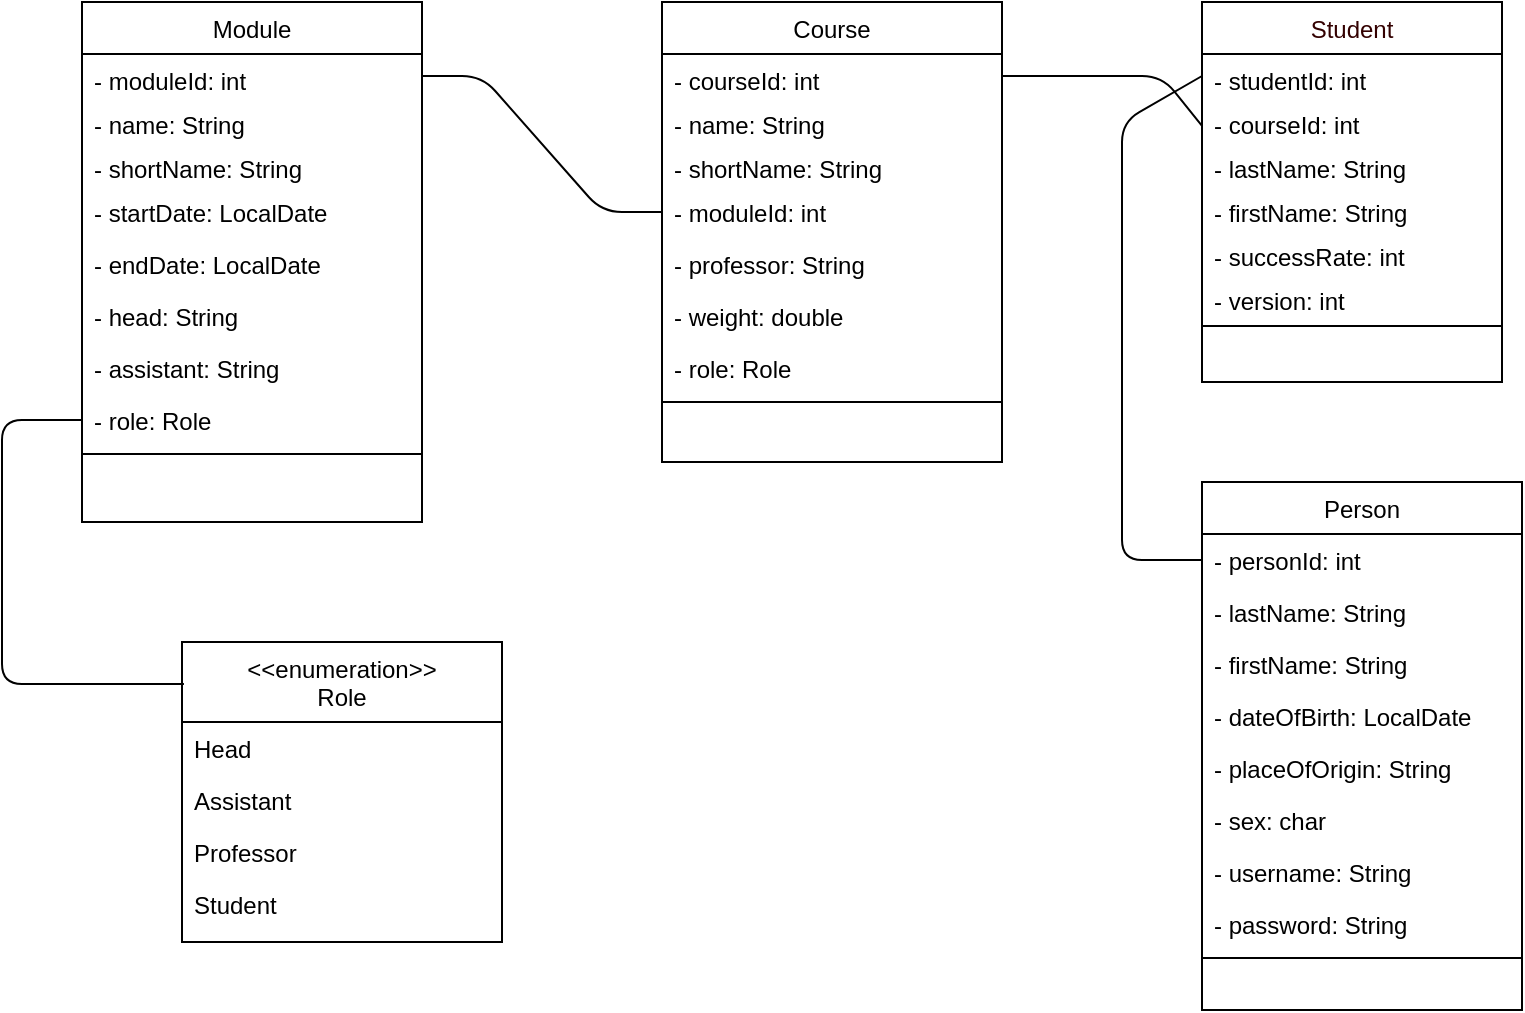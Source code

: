 <mxfile version="14.1.8" type="device" pages="3"><diagram id="C5RBs43oDa-KdzZeNtuy" name="Business"><mxGraphModel dx="1106" dy="1003" grid="1" gridSize="10" guides="1" tooltips="1" connect="1" arrows="1" fold="1" page="1" pageScale="1" pageWidth="827" pageHeight="1169" math="0" shadow="0"><root><mxCell id="WIyWlLk6GJQsqaUBKTNV-0"/><mxCell id="WIyWlLk6GJQsqaUBKTNV-1" parent="WIyWlLk6GJQsqaUBKTNV-0"/><mxCell id="zkfFHV4jXpPFQw0GAbJ--0" value="Person" style="swimlane;fontStyle=0;align=center;verticalAlign=top;childLayout=stackLayout;horizontal=1;startSize=26;horizontalStack=0;resizeParent=1;resizeLast=0;collapsible=1;marginBottom=0;rounded=0;shadow=0;strokeWidth=1;" parent="WIyWlLk6GJQsqaUBKTNV-1" vertex="1"><mxGeometry x="640" y="280" width="160" height="264" as="geometry"><mxRectangle x="230" y="140" width="160" height="26" as="alternateBounds"/></mxGeometry></mxCell><mxCell id="zkfFHV4jXpPFQw0GAbJ--1" value="- personId: int" style="text;align=left;verticalAlign=top;spacingLeft=4;spacingRight=4;overflow=hidden;rotatable=0;points=[[0,0.5],[1,0.5]];portConstraint=eastwest;" parent="zkfFHV4jXpPFQw0GAbJ--0" vertex="1"><mxGeometry y="26" width="160" height="26" as="geometry"/></mxCell><mxCell id="zkfFHV4jXpPFQw0GAbJ--2" value="- lastName: String" style="text;align=left;verticalAlign=top;spacingLeft=4;spacingRight=4;overflow=hidden;rotatable=0;points=[[0,0.5],[1,0.5]];portConstraint=eastwest;rounded=0;shadow=0;html=0;" parent="zkfFHV4jXpPFQw0GAbJ--0" vertex="1"><mxGeometry y="52" width="160" height="26" as="geometry"/></mxCell><mxCell id="zkfFHV4jXpPFQw0GAbJ--3" value="- firstName: String" style="text;align=left;verticalAlign=top;spacingLeft=4;spacingRight=4;overflow=hidden;rotatable=0;points=[[0,0.5],[1,0.5]];portConstraint=eastwest;rounded=0;shadow=0;html=0;" parent="zkfFHV4jXpPFQw0GAbJ--0" vertex="1"><mxGeometry y="78" width="160" height="26" as="geometry"/></mxCell><mxCell id="WCoqidQ9CoGvmcvcGOxo-29" value="- dateOfBirth: LocalDate" style="text;align=left;verticalAlign=top;spacingLeft=4;spacingRight=4;overflow=hidden;rotatable=0;points=[[0,0.5],[1,0.5]];portConstraint=eastwest;rounded=0;shadow=0;html=0;" parent="zkfFHV4jXpPFQw0GAbJ--0" vertex="1"><mxGeometry y="104" width="160" height="26" as="geometry"/></mxCell><mxCell id="WCoqidQ9CoGvmcvcGOxo-30" value="- placeOfOrigin: String" style="text;align=left;verticalAlign=top;spacingLeft=4;spacingRight=4;overflow=hidden;rotatable=0;points=[[0,0.5],[1,0.5]];portConstraint=eastwest;rounded=0;shadow=0;html=0;" parent="zkfFHV4jXpPFQw0GAbJ--0" vertex="1"><mxGeometry y="130" width="160" height="26" as="geometry"/></mxCell><mxCell id="WCoqidQ9CoGvmcvcGOxo-31" value="- sex: char" style="text;align=left;verticalAlign=top;spacingLeft=4;spacingRight=4;overflow=hidden;rotatable=0;points=[[0,0.5],[1,0.5]];portConstraint=eastwest;rounded=0;shadow=0;html=0;" parent="zkfFHV4jXpPFQw0GAbJ--0" vertex="1"><mxGeometry y="156" width="160" height="26" as="geometry"/></mxCell><mxCell id="WCoqidQ9CoGvmcvcGOxo-32" value="- username: String" style="text;align=left;verticalAlign=top;spacingLeft=4;spacingRight=4;overflow=hidden;rotatable=0;points=[[0,0.5],[1,0.5]];portConstraint=eastwest;rounded=0;shadow=0;html=0;" parent="zkfFHV4jXpPFQw0GAbJ--0" vertex="1"><mxGeometry y="182" width="160" height="26" as="geometry"/></mxCell><mxCell id="WCoqidQ9CoGvmcvcGOxo-33" value="- password: String" style="text;align=left;verticalAlign=top;spacingLeft=4;spacingRight=4;overflow=hidden;rotatable=0;points=[[0,0.5],[1,0.5]];portConstraint=eastwest;rounded=0;shadow=0;html=0;" parent="zkfFHV4jXpPFQw0GAbJ--0" vertex="1"><mxGeometry y="208" width="160" height="26" as="geometry"/></mxCell><mxCell id="zkfFHV4jXpPFQw0GAbJ--4" value="" style="line;html=1;strokeWidth=1;align=left;verticalAlign=middle;spacingTop=-1;spacingLeft=3;spacingRight=3;rotatable=0;labelPosition=right;points=[];portConstraint=eastwest;" parent="zkfFHV4jXpPFQw0GAbJ--0" vertex="1"><mxGeometry y="234" width="160" height="8" as="geometry"/></mxCell><mxCell id="WCoqidQ9CoGvmcvcGOxo-6" value="Module" style="swimlane;fontStyle=0;align=center;verticalAlign=top;childLayout=stackLayout;horizontal=1;startSize=26;horizontalStack=0;resizeParent=1;resizeLast=0;collapsible=1;marginBottom=0;rounded=0;shadow=0;strokeWidth=1;" parent="WIyWlLk6GJQsqaUBKTNV-1" vertex="1"><mxGeometry x="80" y="40" width="170" height="260" as="geometry"><mxRectangle x="230" y="140" width="160" height="26" as="alternateBounds"/></mxGeometry></mxCell><mxCell id="WCoqidQ9CoGvmcvcGOxo-14" value="- moduleId: int " style="text;align=left;verticalAlign=top;spacingLeft=4;spacingRight=4;overflow=hidden;rotatable=0;points=[[0,0.5],[1,0.5]];portConstraint=eastwest;" parent="WCoqidQ9CoGvmcvcGOxo-6" vertex="1"><mxGeometry y="26" width="170" height="22" as="geometry"/></mxCell><mxCell id="WCoqidQ9CoGvmcvcGOxo-7" value="- name: String" style="text;align=left;verticalAlign=top;spacingLeft=4;spacingRight=4;overflow=hidden;rotatable=0;points=[[0,0.5],[1,0.5]];portConstraint=eastwest;" parent="WCoqidQ9CoGvmcvcGOxo-6" vertex="1"><mxGeometry y="48" width="170" height="22" as="geometry"/></mxCell><mxCell id="WCoqidQ9CoGvmcvcGOxo-15" value="- shortName: String" style="text;align=left;verticalAlign=top;spacingLeft=4;spacingRight=4;overflow=hidden;rotatable=0;points=[[0,0.5],[1,0.5]];portConstraint=eastwest;" parent="WCoqidQ9CoGvmcvcGOxo-6" vertex="1"><mxGeometry y="70" width="170" height="22" as="geometry"/></mxCell><mxCell id="WCoqidQ9CoGvmcvcGOxo-8" value="- startDate: LocalDate" style="text;align=left;verticalAlign=top;spacingLeft=4;spacingRight=4;overflow=hidden;rotatable=0;points=[[0,0.5],[1,0.5]];portConstraint=eastwest;rounded=0;shadow=0;html=0;" parent="WCoqidQ9CoGvmcvcGOxo-6" vertex="1"><mxGeometry y="92" width="170" height="26" as="geometry"/></mxCell><mxCell id="WCoqidQ9CoGvmcvcGOxo-13" value="- endDate: LocalDate" style="text;align=left;verticalAlign=top;spacingLeft=4;spacingRight=4;overflow=hidden;rotatable=0;points=[[0,0.5],[1,0.5]];portConstraint=eastwest;rounded=0;shadow=0;html=0;" parent="WCoqidQ9CoGvmcvcGOxo-6" vertex="1"><mxGeometry y="118" width="170" height="26" as="geometry"/></mxCell><mxCell id="WCoqidQ9CoGvmcvcGOxo-9" value="- head: String" style="text;align=left;verticalAlign=top;spacingLeft=4;spacingRight=4;overflow=hidden;rotatable=0;points=[[0,0.5],[1,0.5]];portConstraint=eastwest;rounded=0;shadow=0;html=0;" parent="WCoqidQ9CoGvmcvcGOxo-6" vertex="1"><mxGeometry y="144" width="170" height="26" as="geometry"/></mxCell><mxCell id="VW2CzRUroIqLs7LFqCMz-0" value="- assistant: String" style="text;align=left;verticalAlign=top;spacingLeft=4;spacingRight=4;overflow=hidden;rotatable=0;points=[[0,0.5],[1,0.5]];portConstraint=eastwest;rounded=0;shadow=0;html=0;" parent="WCoqidQ9CoGvmcvcGOxo-6" vertex="1"><mxGeometry y="170" width="170" height="26" as="geometry"/></mxCell><mxCell id="WCoqidQ9CoGvmcvcGOxo-16" value="- role: Role" style="text;align=left;verticalAlign=top;spacingLeft=4;spacingRight=4;overflow=hidden;rotatable=0;points=[[0,0.5],[1,0.5]];portConstraint=eastwest;rounded=0;shadow=0;html=0;" parent="WCoqidQ9CoGvmcvcGOxo-6" vertex="1"><mxGeometry y="196" width="170" height="26" as="geometry"/></mxCell><mxCell id="WCoqidQ9CoGvmcvcGOxo-10" value="" style="line;html=1;strokeWidth=1;align=left;verticalAlign=middle;spacingTop=-1;spacingLeft=3;spacingRight=3;rotatable=0;labelPosition=right;points=[];portConstraint=eastwest;" parent="WCoqidQ9CoGvmcvcGOxo-6" vertex="1"><mxGeometry y="222" width="170" height="8" as="geometry"/></mxCell><mxCell id="aPQjeBBfdi7SkxZKHQCe-4" value="&lt;&lt;enumeration&gt;&gt;&#10;Role" style="swimlane;fontStyle=0;align=center;verticalAlign=top;childLayout=stackLayout;horizontal=1;startSize=40;horizontalStack=0;resizeParent=1;resizeLast=0;collapsible=1;marginBottom=0;rounded=0;shadow=0;strokeWidth=1;" parent="WIyWlLk6GJQsqaUBKTNV-1" vertex="1"><mxGeometry x="130" y="360" width="160" height="150" as="geometry"><mxRectangle x="230" y="140" width="160" height="26" as="alternateBounds"/></mxGeometry></mxCell><mxCell id="aPQjeBBfdi7SkxZKHQCe-18" value="Head" style="text;align=left;verticalAlign=top;spacingLeft=4;spacingRight=4;overflow=hidden;rotatable=0;points=[[0,0.5],[1,0.5]];portConstraint=eastwest;rounded=0;shadow=0;html=0;" parent="aPQjeBBfdi7SkxZKHQCe-4" vertex="1"><mxGeometry y="40" width="160" height="26" as="geometry"/></mxCell><mxCell id="aPQjeBBfdi7SkxZKHQCe-19" value="Assistant" style="text;align=left;verticalAlign=top;spacingLeft=4;spacingRight=4;overflow=hidden;rotatable=0;points=[[0,0.5],[1,0.5]];portConstraint=eastwest;rounded=0;shadow=0;html=0;" parent="aPQjeBBfdi7SkxZKHQCe-4" vertex="1"><mxGeometry y="66" width="160" height="26" as="geometry"/></mxCell><mxCell id="aPQjeBBfdi7SkxZKHQCe-20" value="Professor" style="text;align=left;verticalAlign=top;spacingLeft=4;spacingRight=4;overflow=hidden;rotatable=0;points=[[0,0.5],[1,0.5]];portConstraint=eastwest;rounded=0;shadow=0;html=0;" parent="aPQjeBBfdi7SkxZKHQCe-4" vertex="1"><mxGeometry y="92" width="160" height="26" as="geometry"/></mxCell><mxCell id="aPQjeBBfdi7SkxZKHQCe-13" value="Student" style="text;align=left;verticalAlign=top;spacingLeft=4;spacingRight=4;overflow=hidden;rotatable=0;points=[[0,0.5],[1,0.5]];portConstraint=eastwest;rounded=0;shadow=0;html=0;" parent="aPQjeBBfdi7SkxZKHQCe-4" vertex="1"><mxGeometry y="118" width="160" height="26" as="geometry"/></mxCell><mxCell id="-83zSIFzY1W_smwLdPwb-9" value="Course" style="swimlane;fontStyle=0;align=center;verticalAlign=top;childLayout=stackLayout;horizontal=1;startSize=26;horizontalStack=0;resizeParent=1;resizeLast=0;collapsible=1;marginBottom=0;rounded=0;shadow=0;strokeWidth=1;" parent="WIyWlLk6GJQsqaUBKTNV-1" vertex="1"><mxGeometry x="370" y="40" width="170" height="230" as="geometry"><mxRectangle x="230" y="140" width="160" height="26" as="alternateBounds"/></mxGeometry></mxCell><mxCell id="-83zSIFzY1W_smwLdPwb-10" value="- courseId: int " style="text;align=left;verticalAlign=top;spacingLeft=4;spacingRight=4;overflow=hidden;rotatable=0;points=[[0,0.5],[1,0.5]];portConstraint=eastwest;" parent="-83zSIFzY1W_smwLdPwb-9" vertex="1"><mxGeometry y="26" width="170" height="22" as="geometry"/></mxCell><mxCell id="-83zSIFzY1W_smwLdPwb-11" value="- name: String" style="text;align=left;verticalAlign=top;spacingLeft=4;spacingRight=4;overflow=hidden;rotatable=0;points=[[0,0.5],[1,0.5]];portConstraint=eastwest;" parent="-83zSIFzY1W_smwLdPwb-9" vertex="1"><mxGeometry y="48" width="170" height="22" as="geometry"/></mxCell><mxCell id="-83zSIFzY1W_smwLdPwb-12" value="- shortName: String" style="text;align=left;verticalAlign=top;spacingLeft=4;spacingRight=4;overflow=hidden;rotatable=0;points=[[0,0.5],[1,0.5]];portConstraint=eastwest;" parent="-83zSIFzY1W_smwLdPwb-9" vertex="1"><mxGeometry y="70" width="170" height="22" as="geometry"/></mxCell><mxCell id="-83zSIFzY1W_smwLdPwb-13" value="- moduleId: int" style="text;align=left;verticalAlign=top;spacingLeft=4;spacingRight=4;overflow=hidden;rotatable=0;points=[[0,0.5],[1,0.5]];portConstraint=eastwest;rounded=0;shadow=0;html=0;" parent="-83zSIFzY1W_smwLdPwb-9" vertex="1"><mxGeometry y="92" width="170" height="26" as="geometry"/></mxCell><mxCell id="-83zSIFzY1W_smwLdPwb-14" value="- professor: String" style="text;align=left;verticalAlign=top;spacingLeft=4;spacingRight=4;overflow=hidden;rotatable=0;points=[[0,0.5],[1,0.5]];portConstraint=eastwest;rounded=0;shadow=0;html=0;" parent="-83zSIFzY1W_smwLdPwb-9" vertex="1"><mxGeometry y="118" width="170" height="26" as="geometry"/></mxCell><mxCell id="MBuMKV10Gt16OjM0vard-0" value="- weight: double" style="text;align=left;verticalAlign=top;spacingLeft=4;spacingRight=4;overflow=hidden;rotatable=0;points=[[0,0.5],[1,0.5]];portConstraint=eastwest;rounded=0;shadow=0;html=0;" vertex="1" parent="-83zSIFzY1W_smwLdPwb-9"><mxGeometry y="144" width="170" height="26" as="geometry"/></mxCell><mxCell id="-83zSIFzY1W_smwLdPwb-15" value="- role: Role" style="text;align=left;verticalAlign=top;spacingLeft=4;spacingRight=4;overflow=hidden;rotatable=0;points=[[0,0.5],[1,0.5]];portConstraint=eastwest;rounded=0;shadow=0;html=0;" parent="-83zSIFzY1W_smwLdPwb-9" vertex="1"><mxGeometry y="170" width="170" height="26" as="geometry"/></mxCell><mxCell id="-83zSIFzY1W_smwLdPwb-18" value="" style="line;html=1;strokeWidth=1;align=left;verticalAlign=middle;spacingTop=-1;spacingLeft=3;spacingRight=3;rotatable=0;labelPosition=right;points=[];portConstraint=eastwest;" parent="-83zSIFzY1W_smwLdPwb-9" vertex="1"><mxGeometry y="196" width="170" height="8" as="geometry"/></mxCell><mxCell id="-83zSIFzY1W_smwLdPwb-19" value="" style="endArrow=none;html=1;fontSize=12;exitX=1;exitY=0.5;exitDx=0;exitDy=0;entryX=0;entryY=0.636;entryDx=0;entryDy=0;entryPerimeter=0;" parent="WIyWlLk6GJQsqaUBKTNV-1" source="-83zSIFzY1W_smwLdPwb-10" target="rbAPyBPEHYz_2GyKrDEk-5" edge="1"><mxGeometry width="50" height="50" relative="1" as="geometry"><mxPoint x="390" y="540" as="sourcePoint"/><mxPoint x="620" y="110" as="targetPoint"/><Array as="points"><mxPoint x="620" y="77"/></Array></mxGeometry></mxCell><mxCell id="-83zSIFzY1W_smwLdPwb-22" value="" style="endArrow=none;html=1;fontSize=12;entryX=0.006;entryY=0.14;entryDx=0;entryDy=0;entryPerimeter=0;exitX=0;exitY=0.5;exitDx=0;exitDy=0;" parent="WIyWlLk6GJQsqaUBKTNV-1" source="WCoqidQ9CoGvmcvcGOxo-16" target="aPQjeBBfdi7SkxZKHQCe-4" edge="1"><mxGeometry width="50" height="50" relative="1" as="geometry"><mxPoint x="390" y="540" as="sourcePoint"/><mxPoint x="440" y="490" as="targetPoint"/><Array as="points"><mxPoint x="40" y="249"/><mxPoint x="40" y="381"/></Array></mxGeometry></mxCell><mxCell id="-83zSIFzY1W_smwLdPwb-24" value="" style="endArrow=none;html=1;fontSize=12;entryX=0;entryY=0.5;entryDx=0;entryDy=0;exitX=0;exitY=0.5;exitDx=0;exitDy=0;" parent="WIyWlLk6GJQsqaUBKTNV-1" source="rbAPyBPEHYz_2GyKrDEk-4" target="zkfFHV4jXpPFQw0GAbJ--1" edge="1"><mxGeometry width="50" height="50" relative="1" as="geometry"><mxPoint x="600" y="50" as="sourcePoint"/><mxPoint x="440" y="490" as="targetPoint"/><Array as="points"><mxPoint x="600" y="100"/><mxPoint x="600" y="319"/></Array></mxGeometry></mxCell><mxCell id="rbAPyBPEHYz_2GyKrDEk-3" value="Student" style="swimlane;fontStyle=0;align=center;verticalAlign=top;childLayout=stackLayout;horizontal=1;startSize=26;horizontalStack=0;resizeParent=1;resizeLast=0;collapsible=1;marginBottom=0;rounded=0;shadow=0;strokeWidth=1;fontColor=#330000;" parent="WIyWlLk6GJQsqaUBKTNV-1" vertex="1"><mxGeometry x="640" y="40" width="150" height="190" as="geometry"><mxRectangle x="230" y="140" width="160" height="26" as="alternateBounds"/></mxGeometry></mxCell><mxCell id="rbAPyBPEHYz_2GyKrDEk-4" value="- studentId: int" style="text;align=left;verticalAlign=top;spacingLeft=4;spacingRight=4;overflow=hidden;rotatable=0;points=[[0,0.5],[1,0.5]];portConstraint=eastwest;" parent="rbAPyBPEHYz_2GyKrDEk-3" vertex="1"><mxGeometry y="26" width="150" height="22" as="geometry"/></mxCell><mxCell id="rbAPyBPEHYz_2GyKrDEk-5" value="- courseId: int" style="text;align=left;verticalAlign=top;spacingLeft=4;spacingRight=4;overflow=hidden;rotatable=0;points=[[0,0.5],[1,0.5]];portConstraint=eastwest;" parent="rbAPyBPEHYz_2GyKrDEk-3" vertex="1"><mxGeometry y="48" width="150" height="22" as="geometry"/></mxCell><mxCell id="rbAPyBPEHYz_2GyKrDEk-9" value="- lastName: String" style="text;align=left;verticalAlign=top;spacingLeft=4;spacingRight=4;overflow=hidden;rotatable=0;points=[[0,0.5],[1,0.5]];portConstraint=eastwest;" parent="rbAPyBPEHYz_2GyKrDEk-3" vertex="1"><mxGeometry y="70" width="150" height="22" as="geometry"/></mxCell><mxCell id="rbAPyBPEHYz_2GyKrDEk-10" value="- firstName: String" style="text;align=left;verticalAlign=top;spacingLeft=4;spacingRight=4;overflow=hidden;rotatable=0;points=[[0,0.5],[1,0.5]];portConstraint=eastwest;" parent="rbAPyBPEHYz_2GyKrDEk-3" vertex="1"><mxGeometry y="92" width="150" height="22" as="geometry"/></mxCell><mxCell id="rbAPyBPEHYz_2GyKrDEk-6" value="- successRate: int" style="text;align=left;verticalAlign=top;spacingLeft=4;spacingRight=4;overflow=hidden;rotatable=0;points=[[0,0.5],[1,0.5]];portConstraint=eastwest;" parent="rbAPyBPEHYz_2GyKrDEk-3" vertex="1"><mxGeometry y="114" width="150" height="22" as="geometry"/></mxCell><mxCell id="rbAPyBPEHYz_2GyKrDEk-7" value="- version: int" style="text;align=left;verticalAlign=top;spacingLeft=4;spacingRight=4;overflow=hidden;rotatable=0;points=[[0,0.5],[1,0.5]];portConstraint=eastwest;" parent="rbAPyBPEHYz_2GyKrDEk-3" vertex="1"><mxGeometry y="136" width="150" height="22" as="geometry"/></mxCell><mxCell id="rbAPyBPEHYz_2GyKrDEk-8" value="" style="line;html=1;strokeWidth=1;align=left;verticalAlign=middle;spacingTop=-1;spacingLeft=3;spacingRight=3;rotatable=0;labelPosition=right;points=[];portConstraint=eastwest;" parent="rbAPyBPEHYz_2GyKrDEk-3" vertex="1"><mxGeometry y="158" width="150" height="8" as="geometry"/></mxCell><mxCell id="1tzYBcr565DVgnTvSAIV-2" value="" style="endArrow=none;html=1;fontColor=#330000;entryX=0;entryY=0.5;entryDx=0;entryDy=0;exitX=1;exitY=0.5;exitDx=0;exitDy=0;" parent="WIyWlLk6GJQsqaUBKTNV-1" source="WCoqidQ9CoGvmcvcGOxo-14" target="-83zSIFzY1W_smwLdPwb-13" edge="1"><mxGeometry width="50" height="50" relative="1" as="geometry"><mxPoint x="300" y="290" as="sourcePoint"/><mxPoint x="350" y="240" as="targetPoint"/><Array as="points"><mxPoint x="280" y="77"/><mxPoint x="340" y="145"/></Array></mxGeometry></mxCell></root></mxGraphModel></diagram><diagram id="gbeahFu9tda9fUpR3jGV" name="Page Flow"><mxGraphModel dx="1320" dy="1346" grid="1" gridSize="10" guides="1" tooltips="1" connect="1" arrows="1" fold="1" page="1" pageScale="1" pageWidth="827" pageHeight="1169" math="0" shadow="0"><root><mxCell id="CfXmDuqyAy_2JXBADkQ2-0"/><mxCell id="CfXmDuqyAy_2JXBADkQ2-1" parent="CfXmDuqyAy_2JXBADkQ2-0"/><mxCell id="CfXmDuqyAy_2JXBADkQ2-2" value="" style="ellipse;html=1;shape=startState;fillColor=#000000;strokeColor=#ff0000;" parent="CfXmDuqyAy_2JXBADkQ2-1" vertex="1"><mxGeometry x="384" y="20" width="30" height="30" as="geometry"/></mxCell><mxCell id="CfXmDuqyAy_2JXBADkQ2-3" value="" style="edgeStyle=orthogonalEdgeStyle;html=1;verticalAlign=bottom;endArrow=open;endSize=8;strokeColor=#ff0000;entryX=0.5;entryY=0;entryDx=0;entryDy=0;" parent="CfXmDuqyAy_2JXBADkQ2-1" source="CfXmDuqyAy_2JXBADkQ2-2" target="CfXmDuqyAy_2JXBADkQ2-5" edge="1"><mxGeometry relative="1" as="geometry"><mxPoint x="399" y="110" as="targetPoint"/></mxGeometry></mxCell><mxCell id="CfXmDuqyAy_2JXBADkQ2-8" style="edgeStyle=orthogonalEdgeStyle;rounded=0;orthogonalLoop=1;jettySize=auto;html=1;exitX=0.5;exitY=1;exitDx=0;exitDy=0;exitPerimeter=0;entryX=0.5;entryY=0;entryDx=0;entryDy=0;entryPerimeter=0;" parent="CfXmDuqyAy_2JXBADkQ2-1" source="cGi8m3yptogp5IQHQXN_-2" target="X5sieMf8OE5B5JFCkwYM-3" edge="1"><mxGeometry relative="1" as="geometry"><mxPoint x="399" y="325" as="sourcePoint"/><mxPoint x="390" y="320" as="targetPoint"/></mxGeometry></mxCell><mxCell id="CfXmDuqyAy_2JXBADkQ2-10" value="getModulesForPerson()" style="edgeLabel;html=1;align=center;verticalAlign=middle;resizable=0;points=[];" parent="CfXmDuqyAy_2JXBADkQ2-8" vertex="1" connectable="0"><mxGeometry x="-0.267" y="3" relative="1" as="geometry"><mxPoint x="57" y="8" as="offset"/></mxGeometry></mxCell><mxCell id="cGi8m3yptogp5IQHQXN_-6" value="Yes" style="edgeLabel;html=1;align=center;verticalAlign=middle;resizable=0;points=[];" parent="CfXmDuqyAy_2JXBADkQ2-8" vertex="1" connectable="0"><mxGeometry x="-0.496" y="-2" relative="1" as="geometry"><mxPoint x="-17" y="7" as="offset"/></mxGeometry></mxCell><mxCell id="cGi8m3yptogp5IQHQXN_-3" style="edgeStyle=orthogonalEdgeStyle;rounded=0;orthogonalLoop=1;jettySize=auto;html=1;exitX=0.5;exitY=1;exitDx=0;exitDy=0;entryX=0.5;entryY=0;entryDx=0;entryDy=0;entryPerimeter=0;" parent="CfXmDuqyAy_2JXBADkQ2-1" source="CfXmDuqyAy_2JXBADkQ2-5" target="cGi8m3yptogp5IQHQXN_-2" edge="1"><mxGeometry relative="1" as="geometry"/></mxCell><mxCell id="CfXmDuqyAy_2JXBADkQ2-5" value="Login" style="whiteSpace=wrap;html=1;strokeWidth=2;" parent="CfXmDuqyAy_2JXBADkQ2-1" vertex="1"><mxGeometry x="339" y="80" width="120" height="60" as="geometry"/></mxCell><mxCell id="cGi8m3yptogp5IQHQXN_-0" style="edgeStyle=orthogonalEdgeStyle;rounded=0;orthogonalLoop=1;jettySize=auto;html=1;entryX=0.5;entryY=0;entryDx=0;entryDy=0;exitX=0.5;exitY=1;exitDx=0;exitDy=0;exitPerimeter=0;" parent="CfXmDuqyAy_2JXBADkQ2-1" source="n6BlHRYHUK8lXCEj-Y8r-0" target="CfXmDuqyAy_2JXBADkQ2-11" edge="1"><mxGeometry relative="1" as="geometry"><mxPoint x="560" y="585" as="sourcePoint"/></mxGeometry></mxCell><mxCell id="cGi8m3yptogp5IQHQXN_-1" value="getCoursesForModule()" style="edgeLabel;html=1;align=center;verticalAlign=middle;resizable=0;points=[];" parent="cGi8m3yptogp5IQHQXN_-0" vertex="1" connectable="0"><mxGeometry x="-0.1" y="1" relative="1" as="geometry"><mxPoint x="150" y="1" as="offset"/></mxGeometry></mxCell><mxCell id="n6BlHRYHUK8lXCEj-Y8r-12" value="No" style="edgeLabel;html=1;align=center;verticalAlign=middle;resizable=0;points=[];fontSize=11;fontColor=#330000;" parent="cGi8m3yptogp5IQHQXN_-0" vertex="1" connectable="0"><mxGeometry x="-0.11" relative="1" as="geometry"><mxPoint x="11" y="-10" as="offset"/></mxGeometry></mxCell><mxCell id="n6BlHRYHUK8lXCEj-Y8r-6" style="edgeStyle=orthogonalEdgeStyle;rounded=0;orthogonalLoop=1;jettySize=auto;html=1;exitX=0.5;exitY=1;exitDx=0;exitDy=0;entryX=1;entryY=0.5;entryDx=0;entryDy=0;entryPerimeter=0;fontSize=11;fontColor=#330000;" parent="CfXmDuqyAy_2JXBADkQ2-1" source="CfXmDuqyAy_2JXBADkQ2-7" target="n6BlHRYHUK8lXCEj-Y8r-0" edge="1"><mxGeometry relative="1" as="geometry"/></mxCell><mxCell id="n6BlHRYHUK8lXCEj-Y8r-10" value="select Module" style="edgeLabel;html=1;align=center;verticalAlign=middle;resizable=0;points=[];fontSize=11;fontColor=#330000;" parent="n6BlHRYHUK8lXCEj-Y8r-6" vertex="1" connectable="0"><mxGeometry x="-0.538" y="-2" relative="1" as="geometry"><mxPoint x="42" as="offset"/></mxGeometry></mxCell><mxCell id="CfXmDuqyAy_2JXBADkQ2-7" value="Modules" style="whiteSpace=wrap;html=1;strokeWidth=2;" parent="CfXmDuqyAy_2JXBADkQ2-1" vertex="1"><mxGeometry x="480" y="410" width="120" height="60" as="geometry"/></mxCell><mxCell id="X5sieMf8OE5B5JFCkwYM-1" style="edgeStyle=orthogonalEdgeStyle;rounded=0;orthogonalLoop=1;jettySize=auto;html=1;exitX=0.5;exitY=1;exitDx=0;exitDy=0;entryX=0.5;entryY=0;entryDx=0;entryDy=0;fontSize=12;fontColor=#FF0000;" parent="CfXmDuqyAy_2JXBADkQ2-1" source="CfXmDuqyAy_2JXBADkQ2-11" target="X5sieMf8OE5B5JFCkwYM-0" edge="1"><mxGeometry relative="1" as="geometry"/></mxCell><mxCell id="X5sieMf8OE5B5JFCkwYM-2" value="&lt;font color=&quot;#330000&quot; style=&quot;font-size: 11px;&quot;&gt;getStudentsForCourse()&lt;/font&gt;" style="edgeLabel;html=1;align=center;verticalAlign=middle;resizable=0;points=[];fontSize=11;fontColor=#FF0000;" parent="X5sieMf8OE5B5JFCkwYM-1" vertex="1" connectable="0"><mxGeometry x="0.061" y="2" relative="1" as="geometry"><mxPoint x="69" y="-9" as="offset"/></mxGeometry></mxCell><mxCell id="CfXmDuqyAy_2JXBADkQ2-11" value="Courses" style="whiteSpace=wrap;html=1;strokeWidth=2;" parent="CfXmDuqyAy_2JXBADkQ2-1" vertex="1"><mxGeometry x="479.5" y="635" width="120" height="60" as="geometry"/></mxCell><mxCell id="cGi8m3yptogp5IQHQXN_-4" style="edgeStyle=orthogonalEdgeStyle;rounded=0;orthogonalLoop=1;jettySize=auto;html=1;exitX=0;exitY=0.5;exitDx=0;exitDy=0;exitPerimeter=0;entryX=0;entryY=0.5;entryDx=0;entryDy=0;" parent="CfXmDuqyAy_2JXBADkQ2-1" source="cGi8m3yptogp5IQHQXN_-2" target="CfXmDuqyAy_2JXBADkQ2-5" edge="1"><mxGeometry relative="1" as="geometry"/></mxCell><mxCell id="cGi8m3yptogp5IQHQXN_-5" value="No" style="edgeLabel;html=1;align=center;verticalAlign=middle;resizable=0;points=[];" parent="cGi8m3yptogp5IQHQXN_-4" vertex="1" connectable="0"><mxGeometry x="0.075" y="3" relative="1" as="geometry"><mxPoint x="-16" as="offset"/></mxGeometry></mxCell><mxCell id="cGi8m3yptogp5IQHQXN_-2" value="Successful" style="strokeWidth=2;html=1;shape=mxgraph.flowchart.decision;whiteSpace=wrap;" parent="CfXmDuqyAy_2JXBADkQ2-1" vertex="1"><mxGeometry x="349" y="180" width="100" height="100" as="geometry"/></mxCell><mxCell id="X5sieMf8OE5B5JFCkwYM-0" value="Students&lt;br&gt;with Ratings" style="whiteSpace=wrap;html=1;strokeWidth=2;" parent="CfXmDuqyAy_2JXBADkQ2-1" vertex="1"><mxGeometry x="479.5" y="761" width="120" height="60" as="geometry"/></mxCell><mxCell id="X5sieMf8OE5B5JFCkwYM-5" value="&lt;font&gt;Yes&lt;/font&gt;" style="edgeStyle=orthogonalEdgeStyle;rounded=0;orthogonalLoop=1;jettySize=auto;html=1;exitX=1;exitY=0.5;exitDx=0;exitDy=0;exitPerimeter=0;entryX=0.5;entryY=0;entryDx=0;entryDy=0;fontSize=11;fontColor=#330000;" parent="CfXmDuqyAy_2JXBADkQ2-1" source="X5sieMf8OE5B5JFCkwYM-3" target="CfXmDuqyAy_2JXBADkQ2-7" edge="1"><mxGeometry x="-0.043" y="10" relative="1" as="geometry"><mxPoint as="offset"/></mxGeometry></mxCell><mxCell id="n6BlHRYHUK8lXCEj-Y8r-5" style="edgeStyle=orthogonalEdgeStyle;rounded=0;orthogonalLoop=1;jettySize=auto;html=1;exitX=0.5;exitY=1;exitDx=0;exitDy=0;exitPerimeter=0;fontSize=11;fontColor=#330000;" parent="CfXmDuqyAy_2JXBADkQ2-1" source="X5sieMf8OE5B5JFCkwYM-3" target="n6BlHRYHUK8lXCEj-Y8r-0" edge="1"><mxGeometry relative="1" as="geometry"/></mxCell><mxCell id="n6BlHRYHUK8lXCEj-Y8r-9" value="No" style="edgeLabel;html=1;align=center;verticalAlign=middle;resizable=0;points=[];fontSize=11;fontColor=#330000;" parent="n6BlHRYHUK8lXCEj-Y8r-5" vertex="1" connectable="0"><mxGeometry x="-0.273" y="-2" relative="1" as="geometry"><mxPoint x="-13" as="offset"/></mxGeometry></mxCell><mxCell id="X5sieMf8OE5B5JFCkwYM-3" value="more than&lt;br&gt;one&lt;br&gt;Module" style="strokeWidth=2;html=1;shape=mxgraph.flowchart.decision;whiteSpace=wrap;" parent="CfXmDuqyAy_2JXBADkQ2-1" vertex="1"><mxGeometry x="349" y="330" width="100" height="100" as="geometry"/></mxCell><mxCell id="n6BlHRYHUK8lXCEj-Y8r-13" style="edgeStyle=orthogonalEdgeStyle;rounded=0;orthogonalLoop=1;jettySize=auto;html=1;exitX=0;exitY=0.5;exitDx=0;exitDy=0;exitPerimeter=0;entryX=0.5;entryY=0;entryDx=0;entryDy=0;fontSize=11;fontColor=#330000;" parent="CfXmDuqyAy_2JXBADkQ2-1" source="n6BlHRYHUK8lXCEj-Y8r-0" target="n6BlHRYHUK8lXCEj-Y8r-1" edge="1"><mxGeometry relative="1" as="geometry"/></mxCell><mxCell id="n6BlHRYHUK8lXCEj-Y8r-14" value="Yes" style="edgeLabel;html=1;align=center;verticalAlign=middle;resizable=0;points=[];fontSize=11;fontColor=#330000;" parent="n6BlHRYHUK8lXCEj-Y8r-13" vertex="1" connectable="0"><mxGeometry x="0.323" y="3" relative="1" as="geometry"><mxPoint x="-23" y="9" as="offset"/></mxGeometry></mxCell><mxCell id="n6BlHRYHUK8lXCEj-Y8r-0" value="is&lt;br&gt;Student" style="strokeWidth=2;html=1;shape=mxgraph.flowchart.decision;whiteSpace=wrap;" parent="CfXmDuqyAy_2JXBADkQ2-1" vertex="1"><mxGeometry x="349" y="485" width="100" height="100" as="geometry"/></mxCell><mxCell id="n6BlHRYHUK8lXCEj-Y8r-1" value="Certificate of&lt;br&gt;Achievement" style="whiteSpace=wrap;html=1;strokeWidth=2;" parent="CfXmDuqyAy_2JXBADkQ2-1" vertex="1"><mxGeometry x="200" y="635" width="120" height="60" as="geometry"/></mxCell><mxCell id="glpOAlmmQDQtVZVAY2d6-0" style="edgeStyle=orthogonalEdgeStyle;rounded=0;orthogonalLoop=1;jettySize=auto;html=1;exitX=0.5;exitY=1;exitDx=0;exitDy=0;entryX=1;entryY=0.5;entryDx=0;entryDy=0;" edge="1" parent="CfXmDuqyAy_2JXBADkQ2-1" source="X5sieMf8OE5B5JFCkwYM-0" target="X5sieMf8OE5B5JFCkwYM-0"><mxGeometry relative="1" as="geometry"/></mxCell><mxCell id="glpOAlmmQDQtVZVAY2d6-1" value="saveRatings()" style="edgeLabel;html=1;align=center;verticalAlign=middle;resizable=0;points=[];" vertex="1" connectable="0" parent="glpOAlmmQDQtVZVAY2d6-0"><mxGeometry x="-0.382" relative="1" as="geometry"><mxPoint x="38.5" y="9" as="offset"/></mxGeometry></mxCell></root></mxGraphModel></diagram><diagram id="ZiuRXZ5ooIfI24HaYVQk" name="Data Flow"><mxGraphModel dx="1320" dy="1346" grid="1" gridSize="10" guides="1" tooltips="1" connect="1" arrows="1" fold="1" page="1" pageScale="1" pageWidth="1169" pageHeight="827" math="0" shadow="0"><root><mxCell id="4ARf8ZmwvMK6XprLeQGq-0"/><mxCell id="4ARf8ZmwvMK6XprLeQGq-1" parent="4ARf8ZmwvMK6XprLeQGq-0"/><mxCell id="4ARf8ZmwvMK6XprLeQGq-2" value="" style="shape=table;html=1;whiteSpace=wrap;startSize=0;container=1;collapsible=0;childLayout=tableLayout;" parent="4ARf8ZmwvMK6XprLeQGq-1" vertex="1"><mxGeometry x="40" y="50" width="180" height="120" as="geometry"/></mxCell><mxCell id="4ARf8ZmwvMK6XprLeQGq-3" value="" style="shape=partialRectangle;html=1;whiteSpace=wrap;collapsible=0;dropTarget=0;pointerEvents=0;fillColor=none;top=0;left=0;bottom=0;right=0;points=[[0,0.5],[1,0.5]];portConstraint=eastwest;" parent="4ARf8ZmwvMK6XprLeQGq-2" vertex="1"><mxGeometry width="180" height="40" as="geometry"/></mxCell><mxCell id="4ARf8ZmwvMK6XprLeQGq-4" value="StudentId" style="shape=partialRectangle;html=1;whiteSpace=wrap;connectable=0;fillColor=none;top=0;left=0;bottom=0;right=0;overflow=hidden;" parent="4ARf8ZmwvMK6XprLeQGq-3" vertex="1"><mxGeometry width="60" height="40" as="geometry"/></mxCell><mxCell id="4ARf8ZmwvMK6XprLeQGq-5" value="SuccessRate" style="shape=partialRectangle;html=1;whiteSpace=wrap;connectable=0;fillColor=none;top=0;left=0;bottom=0;right=0;overflow=hidden;" parent="4ARf8ZmwvMK6XprLeQGq-3" vertex="1"><mxGeometry x="60" width="90" height="40" as="geometry"/></mxCell><mxCell id="4ARf8ZmwvMK6XprLeQGq-6" value="" style="shape=partialRectangle;html=1;whiteSpace=wrap;connectable=0;fillColor=none;top=0;left=0;bottom=0;right=0;overflow=hidden;" parent="4ARf8ZmwvMK6XprLeQGq-3" vertex="1"><mxGeometry x="150" width="30" height="40" as="geometry"/></mxCell><mxCell id="4ARf8ZmwvMK6XprLeQGq-7" value="" style="shape=partialRectangle;html=1;whiteSpace=wrap;collapsible=0;dropTarget=0;pointerEvents=0;fillColor=none;top=0;left=0;bottom=0;right=0;points=[[0,0.5],[1,0.5]];portConstraint=eastwest;" parent="4ARf8ZmwvMK6XprLeQGq-2" vertex="1"><mxGeometry y="40" width="180" height="40" as="geometry"/></mxCell><mxCell id="4ARf8ZmwvMK6XprLeQGq-8" value="" style="shape=partialRectangle;html=1;whiteSpace=wrap;connectable=0;fillColor=none;top=0;left=0;bottom=0;right=0;overflow=hidden;" parent="4ARf8ZmwvMK6XprLeQGq-7" vertex="1"><mxGeometry width="60" height="40" as="geometry"/></mxCell><mxCell id="4ARf8ZmwvMK6XprLeQGq-9" value="" style="shape=partialRectangle;html=1;whiteSpace=wrap;connectable=0;fillColor=none;top=0;left=0;bottom=0;right=0;overflow=hidden;" parent="4ARf8ZmwvMK6XprLeQGq-7" vertex="1"><mxGeometry x="60" width="90" height="40" as="geometry"/></mxCell><mxCell id="4ARf8ZmwvMK6XprLeQGq-10" value="" style="shape=partialRectangle;html=1;whiteSpace=wrap;connectable=0;fillColor=none;top=0;left=0;bottom=0;right=0;overflow=hidden;" parent="4ARf8ZmwvMK6XprLeQGq-7" vertex="1"><mxGeometry x="150" width="30" height="40" as="geometry"/></mxCell><mxCell id="4ARf8ZmwvMK6XprLeQGq-11" value="" style="shape=partialRectangle;html=1;whiteSpace=wrap;collapsible=0;dropTarget=0;pointerEvents=0;fillColor=none;top=0;left=0;bottom=0;right=0;points=[[0,0.5],[1,0.5]];portConstraint=eastwest;" parent="4ARf8ZmwvMK6XprLeQGq-2" vertex="1"><mxGeometry y="80" width="180" height="40" as="geometry"/></mxCell><mxCell id="4ARf8ZmwvMK6XprLeQGq-12" value="" style="shape=partialRectangle;html=1;whiteSpace=wrap;connectable=0;fillColor=none;top=0;left=0;bottom=0;right=0;overflow=hidden;" parent="4ARf8ZmwvMK6XprLeQGq-11" vertex="1"><mxGeometry width="60" height="40" as="geometry"/></mxCell><mxCell id="4ARf8ZmwvMK6XprLeQGq-13" value="" style="shape=partialRectangle;html=1;whiteSpace=wrap;connectable=0;fillColor=none;top=0;left=0;bottom=0;right=0;overflow=hidden;" parent="4ARf8ZmwvMK6XprLeQGq-11" vertex="1"><mxGeometry x="60" width="90" height="40" as="geometry"/></mxCell><mxCell id="4ARf8ZmwvMK6XprLeQGq-14" value="" style="shape=partialRectangle;html=1;whiteSpace=wrap;connectable=0;fillColor=none;top=0;left=0;bottom=0;right=0;overflow=hidden;" parent="4ARf8ZmwvMK6XprLeQGq-11" vertex="1"><mxGeometry x="150" width="30" height="40" as="geometry"/></mxCell><mxCell id="4ARf8ZmwvMK6XprLeQGq-15" value="Controller" style="rounded=0;whiteSpace=wrap;html=1;" parent="4ARf8ZmwvMK6XprLeQGq-1" vertex="1"><mxGeometry x="320" y="80" width="120" height="60" as="geometry"/></mxCell><mxCell id="4ARf8ZmwvMK6XprLeQGq-16" value="" style="endArrow=classic;html=1;exitX=1;exitY=0.5;exitDx=0;exitDy=0;entryX=0;entryY=0.5;entryDx=0;entryDy=0;" parent="4ARf8ZmwvMK6XprLeQGq-1" source="4ARf8ZmwvMK6XprLeQGq-7" target="4ARf8ZmwvMK6XprLeQGq-15" edge="1"><mxGeometry width="50" height="50" relative="1" as="geometry"><mxPoint x="670" y="500" as="sourcePoint"/><mxPoint x="720" y="450" as="targetPoint"/></mxGeometry></mxCell><mxCell id="4ARf8ZmwvMK6XprLeQGq-17" value="Service" style="rounded=0;whiteSpace=wrap;html=1;" parent="4ARf8ZmwvMK6XprLeQGq-1" vertex="1"><mxGeometry x="320" y="200" width="120" height="60" as="geometry"/></mxCell><mxCell id="4ARf8ZmwvMK6XprLeQGq-19" value="" style="endArrow=classic;html=1;entryX=0.5;entryY=0;entryDx=0;entryDy=0;exitX=0.5;exitY=1;exitDx=0;exitDy=0;" parent="4ARf8ZmwvMK6XprLeQGq-1" source="4ARf8ZmwvMK6XprLeQGq-15" target="4ARf8ZmwvMK6XprLeQGq-17" edge="1"><mxGeometry width="50" height="50" relative="1" as="geometry"><mxPoint x="670" y="500" as="sourcePoint"/><mxPoint x="720" y="450" as="targetPoint"/></mxGeometry></mxCell><mxCell id="4ARf8ZmwvMK6XprLeQGq-23" style="edgeStyle=orthogonalEdgeStyle;rounded=0;orthogonalLoop=1;jettySize=auto;html=1;exitX=0.5;exitY=1;exitDx=0;exitDy=0;entryX=0.5;entryY=0;entryDx=0;entryDy=0;" parent="4ARf8ZmwvMK6XprLeQGq-1" source="4ARf8ZmwvMK6XprLeQGq-20" target="4ARf8ZmwvMK6XprLeQGq-21" edge="1"><mxGeometry relative="1" as="geometry"/></mxCell><mxCell id="4ARf8ZmwvMK6XprLeQGq-20" value="Repository" style="rounded=0;whiteSpace=wrap;html=1;" parent="4ARf8ZmwvMK6XprLeQGq-1" vertex="1"><mxGeometry x="320" y="320" width="120" height="60" as="geometry"/></mxCell><mxCell id="4ARf8ZmwvMK6XprLeQGq-21" value="Database" style="rounded=0;whiteSpace=wrap;html=1;" parent="4ARf8ZmwvMK6XprLeQGq-1" vertex="1"><mxGeometry x="320" y="440" width="120" height="60" as="geometry"/></mxCell><mxCell id="4ARf8ZmwvMK6XprLeQGq-22" value="" style="endArrow=classic;html=1;exitX=0.5;exitY=1;exitDx=0;exitDy=0;entryX=0.5;entryY=0;entryDx=0;entryDy=0;" parent="4ARf8ZmwvMK6XprLeQGq-1" source="4ARf8ZmwvMK6XprLeQGq-17" target="4ARf8ZmwvMK6XprLeQGq-20" edge="1"><mxGeometry width="50" height="50" relative="1" as="geometry"><mxPoint x="670" y="500" as="sourcePoint"/><mxPoint x="720" y="450" as="targetPoint"/></mxGeometry></mxCell></root></mxGraphModel></diagram></mxfile>